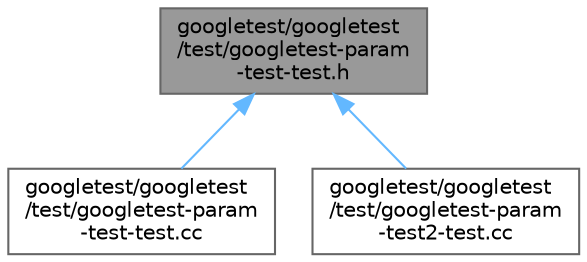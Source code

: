 digraph "googletest/googletest/test/googletest-param-test-test.h"
{
 // LATEX_PDF_SIZE
  bgcolor="transparent";
  edge [fontname=Helvetica,fontsize=10,labelfontname=Helvetica,labelfontsize=10];
  node [fontname=Helvetica,fontsize=10,shape=box,height=0.2,width=0.4];
  Node1 [id="Node000001",label="googletest/googletest\l/test/googletest-param\l-test-test.h",height=0.2,width=0.4,color="gray40", fillcolor="grey60", style="filled", fontcolor="black",tooltip=" "];
  Node1 -> Node2 [id="edge1_Node000001_Node000002",dir="back",color="steelblue1",style="solid",tooltip=" "];
  Node2 [id="Node000002",label="googletest/googletest\l/test/googletest-param\l-test-test.cc",height=0.2,width=0.4,color="grey40", fillcolor="white", style="filled",URL="$googletest-param-test-test_8cc.html",tooltip=" "];
  Node1 -> Node3 [id="edge2_Node000001_Node000003",dir="back",color="steelblue1",style="solid",tooltip=" "];
  Node3 [id="Node000003",label="googletest/googletest\l/test/googletest-param\l-test2-test.cc",height=0.2,width=0.4,color="grey40", fillcolor="white", style="filled",URL="$googletest-param-test2-test_8cc.html",tooltip=" "];
}
